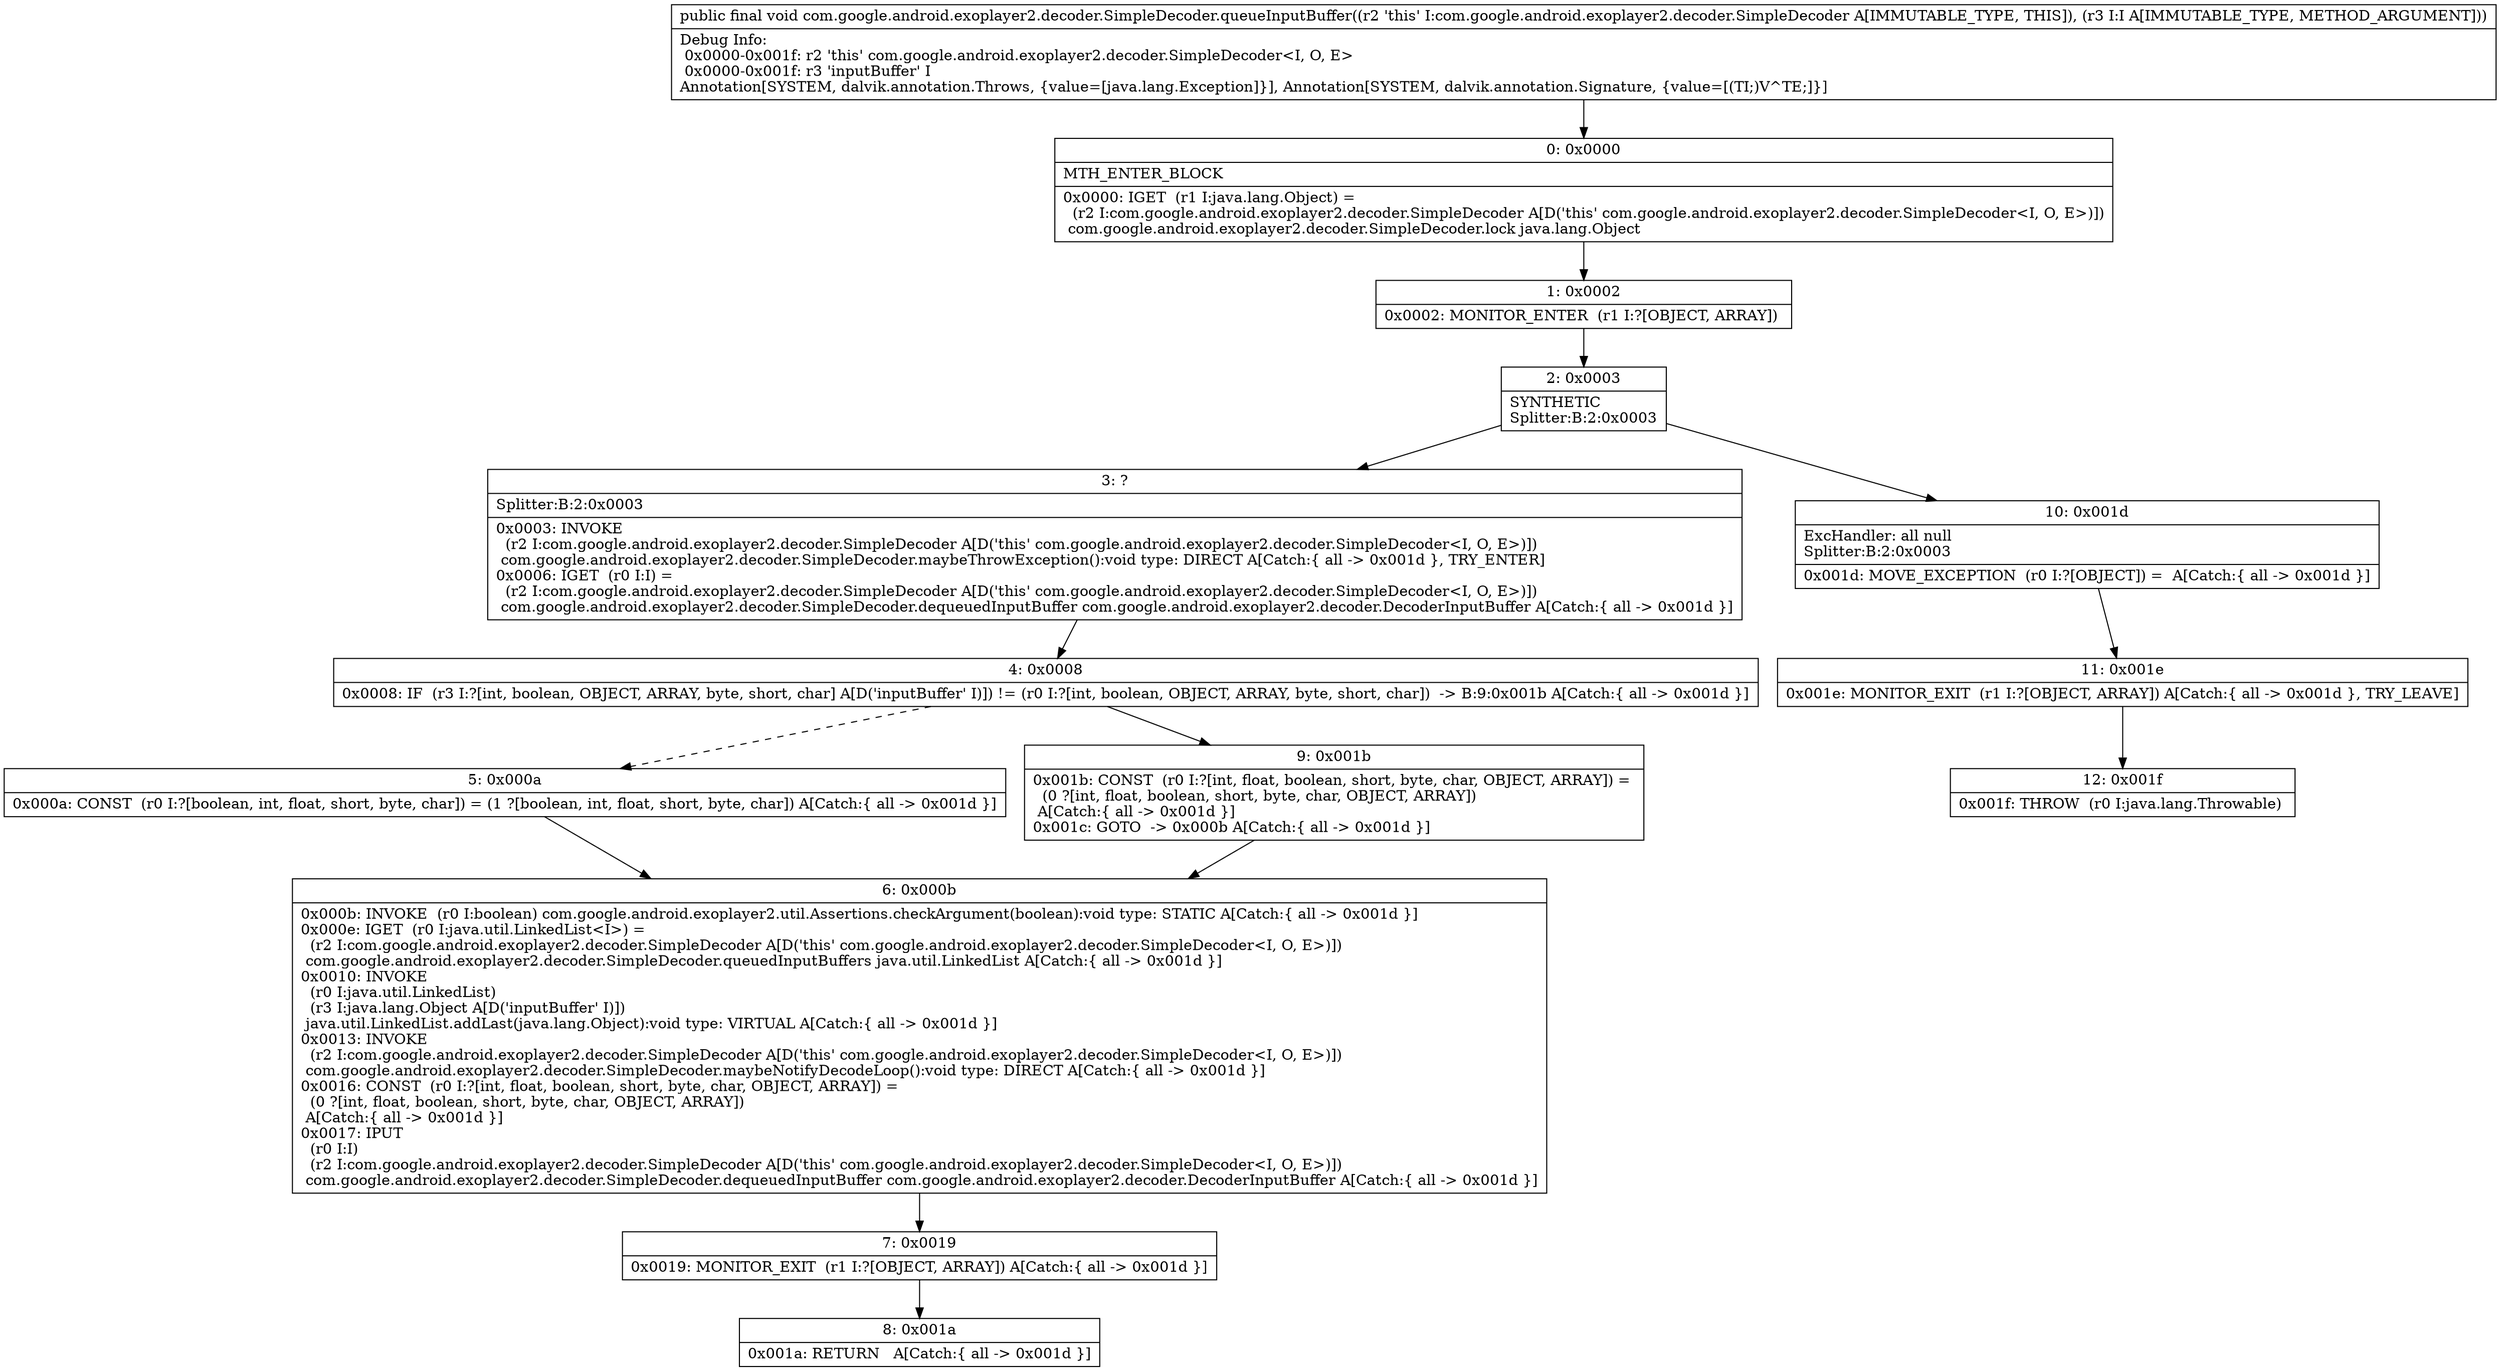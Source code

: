 digraph "CFG forcom.google.android.exoplayer2.decoder.SimpleDecoder.queueInputBuffer(Lcom\/google\/android\/exoplayer2\/decoder\/DecoderInputBuffer;)V" {
Node_0 [shape=record,label="{0\:\ 0x0000|MTH_ENTER_BLOCK\l|0x0000: IGET  (r1 I:java.lang.Object) = \l  (r2 I:com.google.android.exoplayer2.decoder.SimpleDecoder A[D('this' com.google.android.exoplayer2.decoder.SimpleDecoder\<I, O, E\>)])\l com.google.android.exoplayer2.decoder.SimpleDecoder.lock java.lang.Object \l}"];
Node_1 [shape=record,label="{1\:\ 0x0002|0x0002: MONITOR_ENTER  (r1 I:?[OBJECT, ARRAY]) \l}"];
Node_2 [shape=record,label="{2\:\ 0x0003|SYNTHETIC\lSplitter:B:2:0x0003\l}"];
Node_3 [shape=record,label="{3\:\ ?|Splitter:B:2:0x0003\l|0x0003: INVOKE  \l  (r2 I:com.google.android.exoplayer2.decoder.SimpleDecoder A[D('this' com.google.android.exoplayer2.decoder.SimpleDecoder\<I, O, E\>)])\l com.google.android.exoplayer2.decoder.SimpleDecoder.maybeThrowException():void type: DIRECT A[Catch:\{ all \-\> 0x001d \}, TRY_ENTER]\l0x0006: IGET  (r0 I:I) = \l  (r2 I:com.google.android.exoplayer2.decoder.SimpleDecoder A[D('this' com.google.android.exoplayer2.decoder.SimpleDecoder\<I, O, E\>)])\l com.google.android.exoplayer2.decoder.SimpleDecoder.dequeuedInputBuffer com.google.android.exoplayer2.decoder.DecoderInputBuffer A[Catch:\{ all \-\> 0x001d \}]\l}"];
Node_4 [shape=record,label="{4\:\ 0x0008|0x0008: IF  (r3 I:?[int, boolean, OBJECT, ARRAY, byte, short, char] A[D('inputBuffer' I)]) != (r0 I:?[int, boolean, OBJECT, ARRAY, byte, short, char])  \-\> B:9:0x001b A[Catch:\{ all \-\> 0x001d \}]\l}"];
Node_5 [shape=record,label="{5\:\ 0x000a|0x000a: CONST  (r0 I:?[boolean, int, float, short, byte, char]) = (1 ?[boolean, int, float, short, byte, char]) A[Catch:\{ all \-\> 0x001d \}]\l}"];
Node_6 [shape=record,label="{6\:\ 0x000b|0x000b: INVOKE  (r0 I:boolean) com.google.android.exoplayer2.util.Assertions.checkArgument(boolean):void type: STATIC A[Catch:\{ all \-\> 0x001d \}]\l0x000e: IGET  (r0 I:java.util.LinkedList\<I\>) = \l  (r2 I:com.google.android.exoplayer2.decoder.SimpleDecoder A[D('this' com.google.android.exoplayer2.decoder.SimpleDecoder\<I, O, E\>)])\l com.google.android.exoplayer2.decoder.SimpleDecoder.queuedInputBuffers java.util.LinkedList A[Catch:\{ all \-\> 0x001d \}]\l0x0010: INVOKE  \l  (r0 I:java.util.LinkedList)\l  (r3 I:java.lang.Object A[D('inputBuffer' I)])\l java.util.LinkedList.addLast(java.lang.Object):void type: VIRTUAL A[Catch:\{ all \-\> 0x001d \}]\l0x0013: INVOKE  \l  (r2 I:com.google.android.exoplayer2.decoder.SimpleDecoder A[D('this' com.google.android.exoplayer2.decoder.SimpleDecoder\<I, O, E\>)])\l com.google.android.exoplayer2.decoder.SimpleDecoder.maybeNotifyDecodeLoop():void type: DIRECT A[Catch:\{ all \-\> 0x001d \}]\l0x0016: CONST  (r0 I:?[int, float, boolean, short, byte, char, OBJECT, ARRAY]) = \l  (0 ?[int, float, boolean, short, byte, char, OBJECT, ARRAY])\l A[Catch:\{ all \-\> 0x001d \}]\l0x0017: IPUT  \l  (r0 I:I)\l  (r2 I:com.google.android.exoplayer2.decoder.SimpleDecoder A[D('this' com.google.android.exoplayer2.decoder.SimpleDecoder\<I, O, E\>)])\l com.google.android.exoplayer2.decoder.SimpleDecoder.dequeuedInputBuffer com.google.android.exoplayer2.decoder.DecoderInputBuffer A[Catch:\{ all \-\> 0x001d \}]\l}"];
Node_7 [shape=record,label="{7\:\ 0x0019|0x0019: MONITOR_EXIT  (r1 I:?[OBJECT, ARRAY]) A[Catch:\{ all \-\> 0x001d \}]\l}"];
Node_8 [shape=record,label="{8\:\ 0x001a|0x001a: RETURN   A[Catch:\{ all \-\> 0x001d \}]\l}"];
Node_9 [shape=record,label="{9\:\ 0x001b|0x001b: CONST  (r0 I:?[int, float, boolean, short, byte, char, OBJECT, ARRAY]) = \l  (0 ?[int, float, boolean, short, byte, char, OBJECT, ARRAY])\l A[Catch:\{ all \-\> 0x001d \}]\l0x001c: GOTO  \-\> 0x000b A[Catch:\{ all \-\> 0x001d \}]\l}"];
Node_10 [shape=record,label="{10\:\ 0x001d|ExcHandler: all null\lSplitter:B:2:0x0003\l|0x001d: MOVE_EXCEPTION  (r0 I:?[OBJECT]) =  A[Catch:\{ all \-\> 0x001d \}]\l}"];
Node_11 [shape=record,label="{11\:\ 0x001e|0x001e: MONITOR_EXIT  (r1 I:?[OBJECT, ARRAY]) A[Catch:\{ all \-\> 0x001d \}, TRY_LEAVE]\l}"];
Node_12 [shape=record,label="{12\:\ 0x001f|0x001f: THROW  (r0 I:java.lang.Throwable) \l}"];
MethodNode[shape=record,label="{public final void com.google.android.exoplayer2.decoder.SimpleDecoder.queueInputBuffer((r2 'this' I:com.google.android.exoplayer2.decoder.SimpleDecoder A[IMMUTABLE_TYPE, THIS]), (r3 I:I A[IMMUTABLE_TYPE, METHOD_ARGUMENT]))  | Debug Info:\l  0x0000\-0x001f: r2 'this' com.google.android.exoplayer2.decoder.SimpleDecoder\<I, O, E\>\l  0x0000\-0x001f: r3 'inputBuffer' I\lAnnotation[SYSTEM, dalvik.annotation.Throws, \{value=[java.lang.Exception]\}], Annotation[SYSTEM, dalvik.annotation.Signature, \{value=[(TI;)V^TE;]\}]\l}"];
MethodNode -> Node_0;
Node_0 -> Node_1;
Node_1 -> Node_2;
Node_2 -> Node_3;
Node_2 -> Node_10;
Node_3 -> Node_4;
Node_4 -> Node_5[style=dashed];
Node_4 -> Node_9;
Node_5 -> Node_6;
Node_6 -> Node_7;
Node_7 -> Node_8;
Node_9 -> Node_6;
Node_10 -> Node_11;
Node_11 -> Node_12;
}

